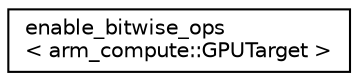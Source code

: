 digraph "Graphical Class Hierarchy"
{
 // LATEX_PDF_SIZE
  edge [fontname="Helvetica",fontsize="10",labelfontname="Helvetica",labelfontsize="10"];
  node [fontname="Helvetica",fontsize="10",shape=record];
  rankdir="LR";
  Node0 [label="enable_bitwise_ops\l\< arm_compute::GPUTarget \>",height=0.2,width=0.4,color="black", fillcolor="white", style="filled",URL="$structarm__compute_1_1enable__bitwise__ops_3_01arm__compute_1_1_g_p_u_target_01_4.xhtml",tooltip="Enable bitwise operations on GPUTarget enumerations."];
}
